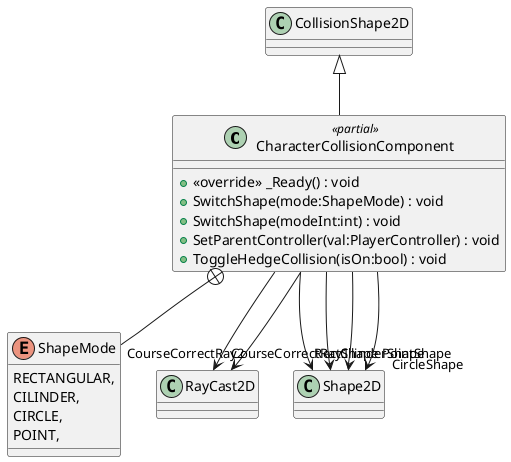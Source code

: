 @startuml
class CharacterCollisionComponent <<partial>> {
    + <<override>> _Ready() : void
    + SwitchShape(mode:ShapeMode) : void
    + SwitchShape(modeInt:int) : void
    + SetParentController(val:PlayerController) : void
    + ToggleHedgeCollision(isOn:bool) : void
}
enum ShapeMode {
    RECTANGULAR,
    CILINDER,
    CIRCLE,
    POINT,
}
CollisionShape2D <|-- CharacterCollisionComponent
CharacterCollisionComponent --> "CourseCorrectRay1" RayCast2D
CharacterCollisionComponent --> "CourseCorrectRay2" RayCast2D
CharacterCollisionComponent --> "RectShape" Shape2D
CharacterCollisionComponent --> "CilinderShape" Shape2D
CharacterCollisionComponent --> "CircleShape" Shape2D
CharacterCollisionComponent --> "PointShape" Shape2D
CharacterCollisionComponent +-- ShapeMode
@enduml

